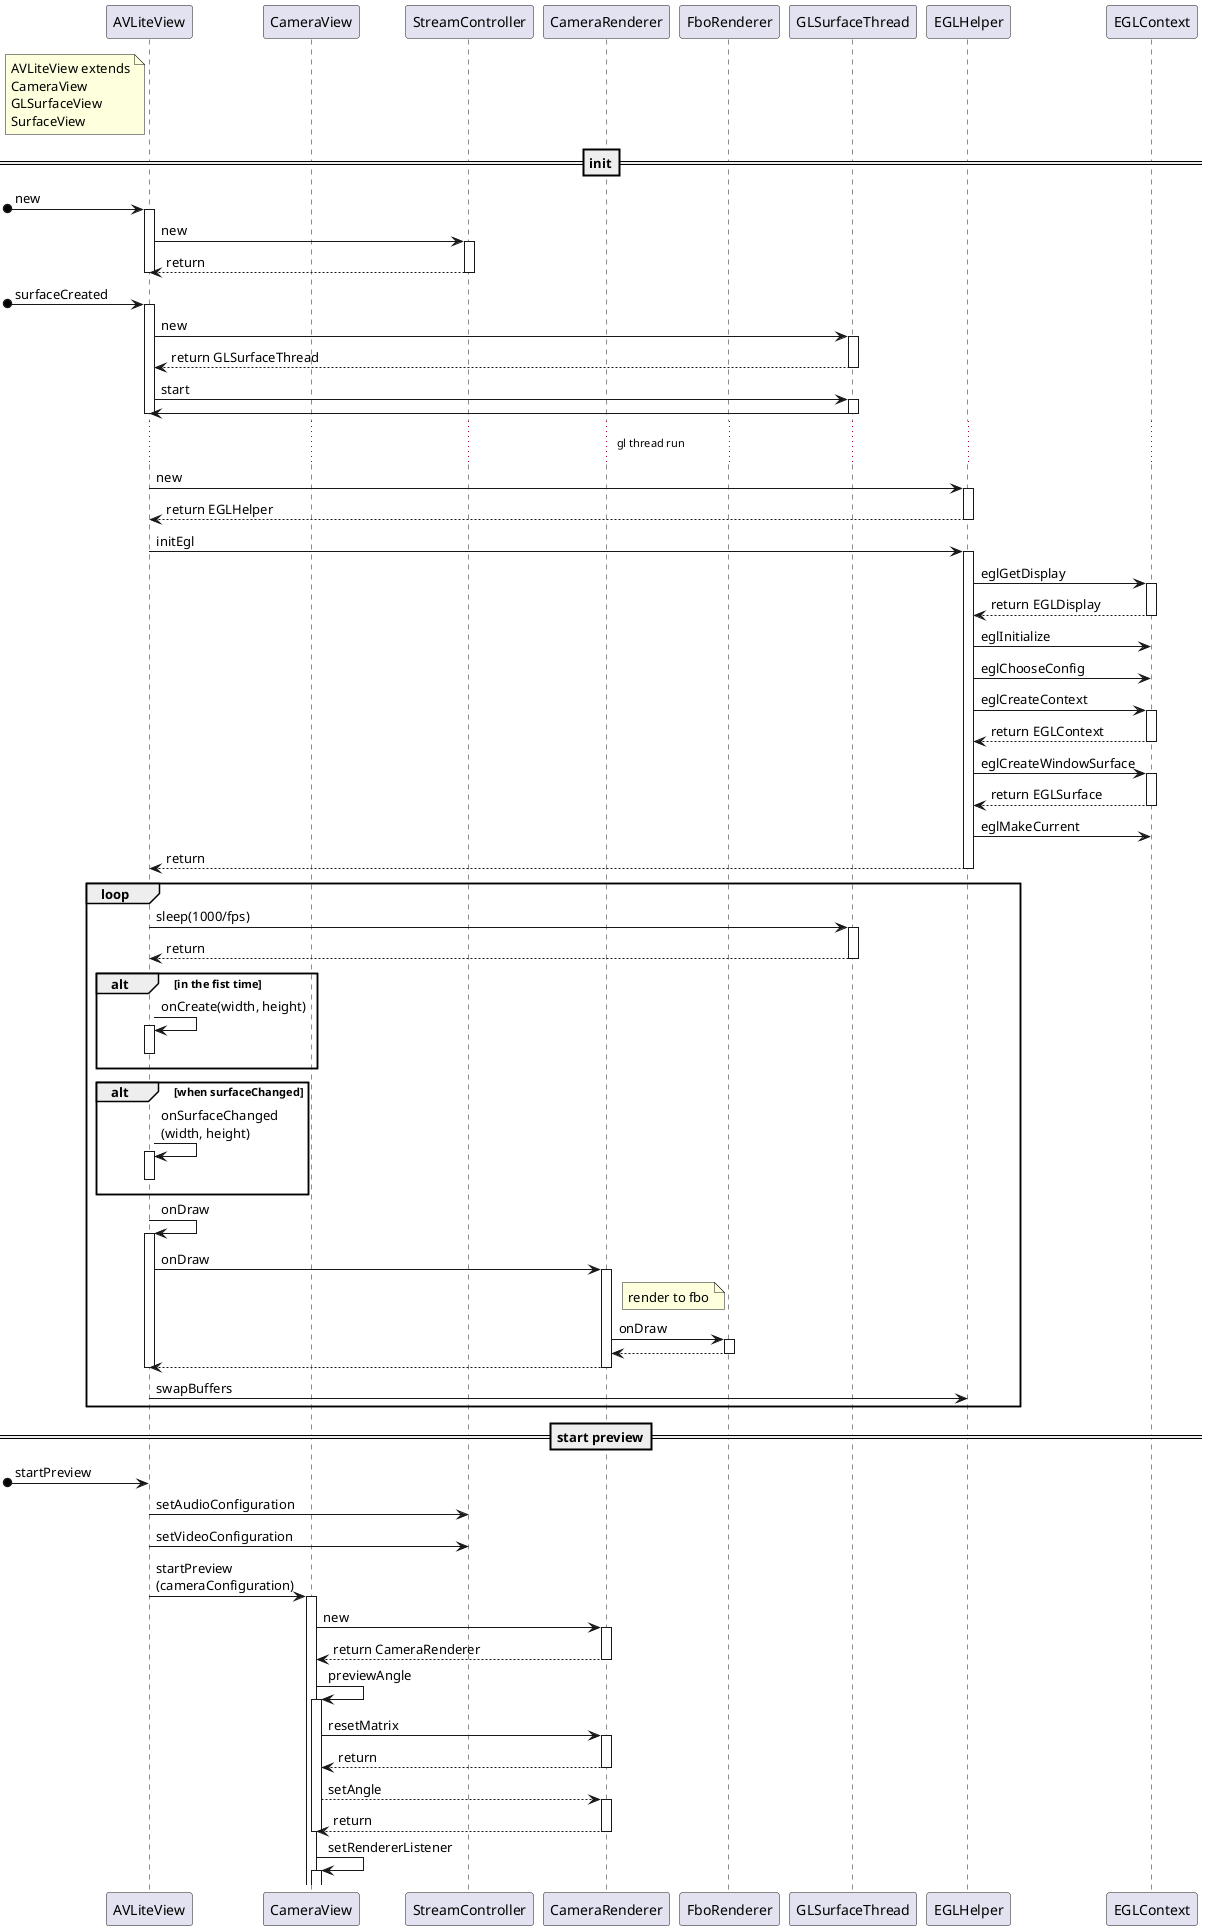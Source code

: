 @startuml
'https://plantuml.com/sequence-diagram

participant AVLiteView
participant CameraView
participant StreamController as controller
participant CameraRenderer
participant FboRenderer
participant GLSurfaceThread
participant EGLHelper
participant EGLContext

note left of AVLiteView
AVLiteView extends
CameraView
GLSurfaceView
SurfaceView
end note
==init==
[o->AVLiteView++: new
AVLiteView -> controller++: new
controller --> AVLiteView--: return
AVLiteView--

[o->AVLiteView++: surfaceCreated
AVLiteView -> GLSurfaceThread++: new
GLSurfaceThread --> AVLiteView--: return GLSurfaceThread
AVLiteView -> GLSurfaceThread++: start
GLSurfaceThread -> AVLiteView--:
AVLiteView--
... gl thread run ...
AVLiteView -> EGLHelper++: new
EGLHelper --> AVLiteView--: return EGLHelper
AVLiteView -> EGLHelper++: initEgl
EGLHelper -> EGLContext++: eglGetDisplay
EGLContext --> EGLHelper--: return EGLDisplay
EGLHelper -> EGLContext: eglInitialize
EGLHelper -> EGLContext: eglChooseConfig
EGLHelper -> EGLContext++: eglCreateContext
EGLContext --> EGLHelper--: return EGLContext

EGLHelper -> EGLContext++: eglCreateWindowSurface
EGLContext --> EGLHelper--: return EGLSurface
EGLHelper -> EGLContext: eglMakeCurrent
EGLHelper --> AVLiteView--: return
loop
AVLiteView -> GLSurfaceThread++: sleep(1000/fps)
GLSurfaceThread --> AVLiteView--: return

alt in the fist time
AVLiteView -> AVLiteView++--: onCreate(width, height)
end alt
alt when surfaceChanged
AVLiteView -> AVLiteView++--: onSurfaceChanged\n(width, height)
end alt

AVLiteView -> AVLiteView ++: onDraw
AVLiteView -> CameraRenderer++: onDraw
note left of FboRenderer
render to fbo
end note
CameraRenderer -> FboRenderer++: onDraw
FboRenderer --> CameraRenderer--:
CameraRenderer--> AVLiteView--:
AVLiteView--
AVLiteView -> EGLHelper--: swapBuffers
end loop
==start preview==

[o->AVLiteView: startPreview
AVLiteView -> controller: setAudioConfiguration
AVLiteView -> controller: setVideoConfiguration
AVLiteView->CameraView++: startPreview\n(cameraConfiguration)

CameraView -> CameraRenderer++: new
CameraRenderer --> CameraView--: return CameraRenderer
CameraView -> CameraView++: previewAngle
CameraView -> CameraRenderer++: resetMatrix
CameraRenderer --> CameraView--: return
CameraView --> CameraRenderer++: setAngle
CameraRenderer --> CameraView--: return
CameraView--
CameraView -> CameraView++: setRendererListener

@enduml